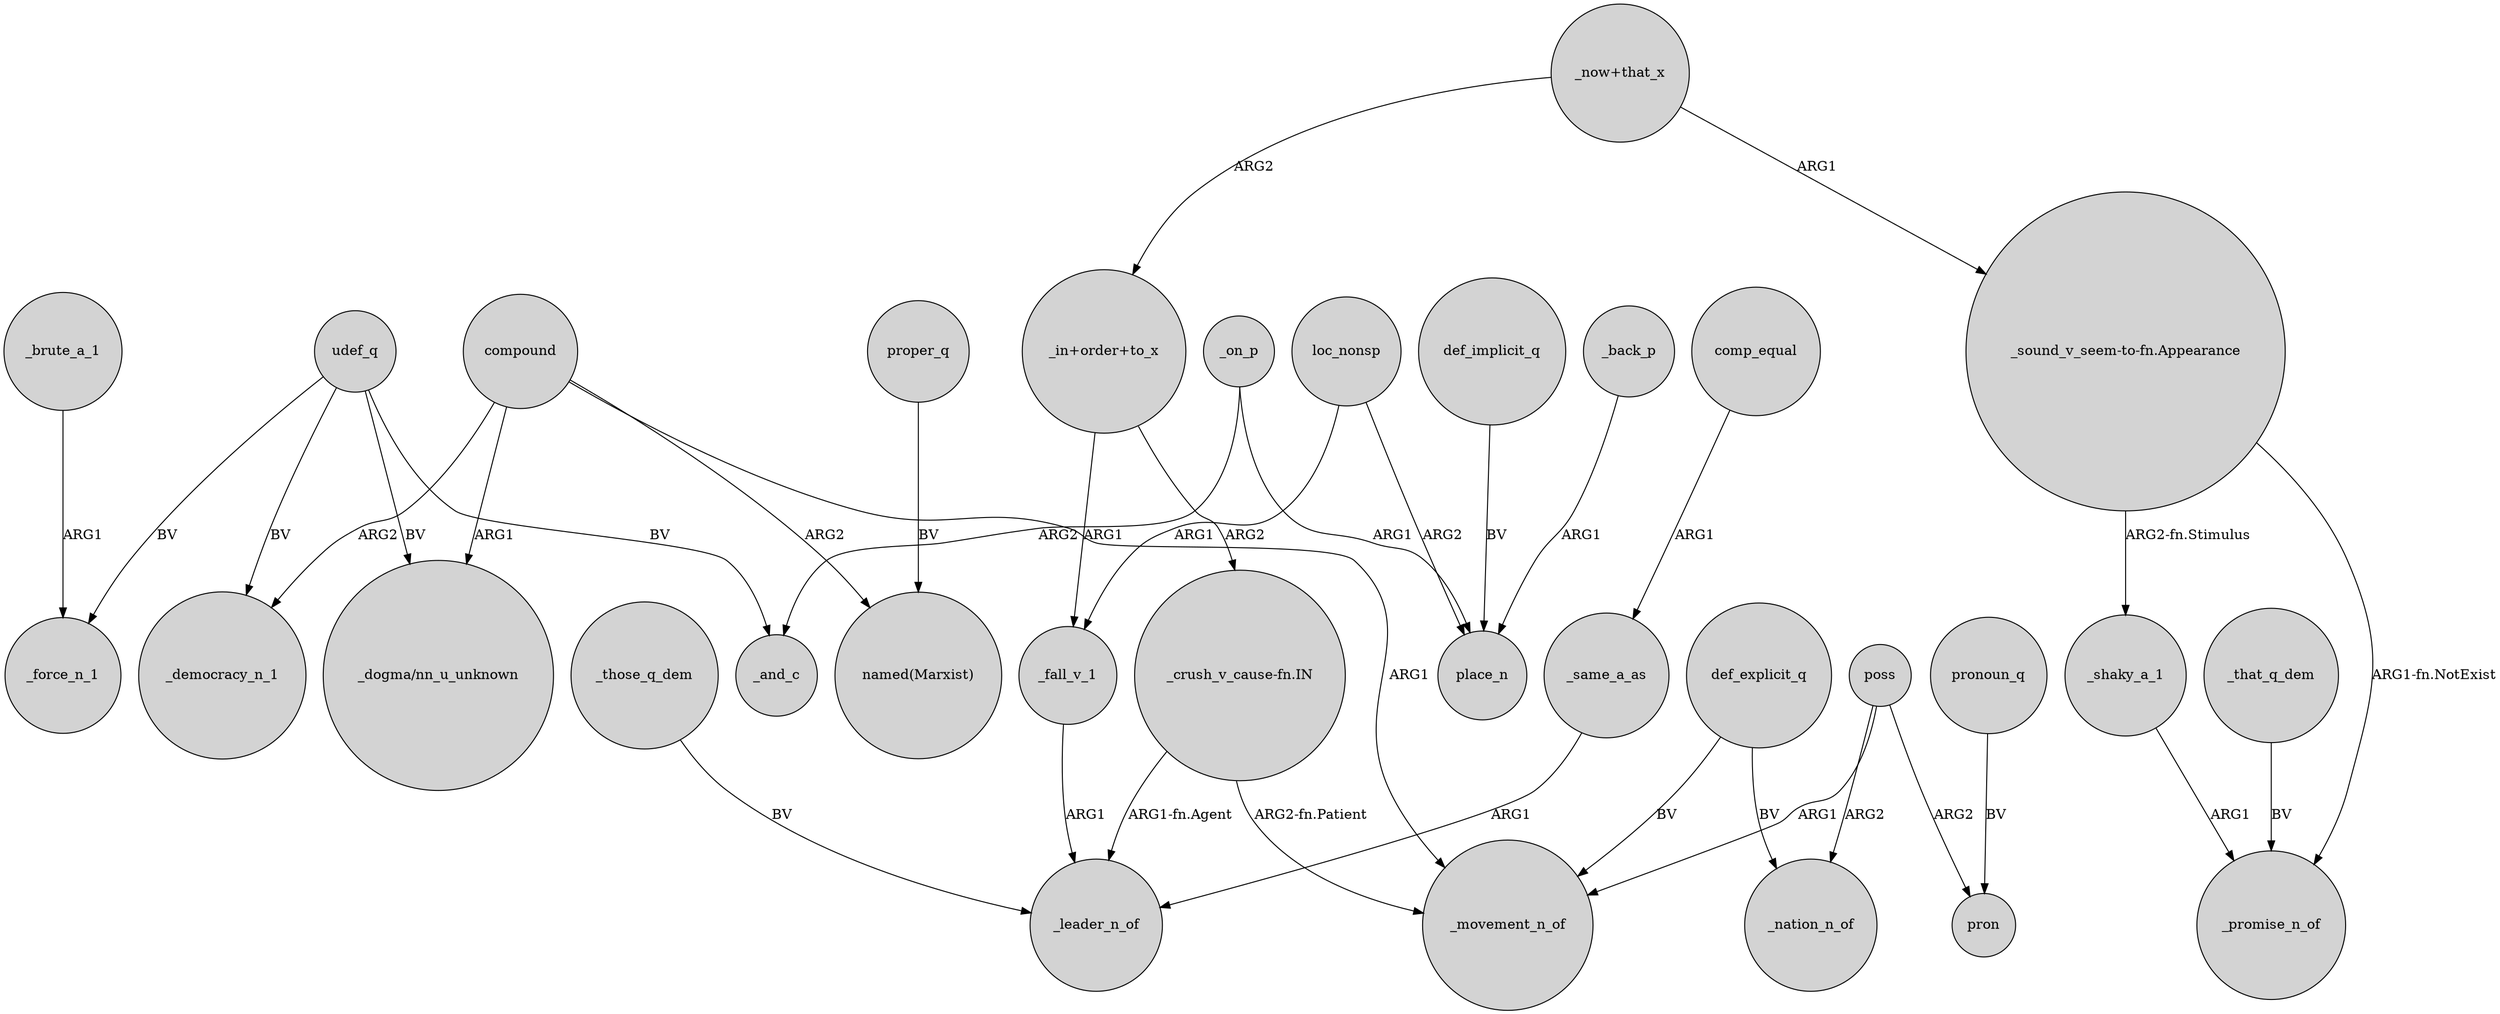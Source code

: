 digraph {
	node [shape=circle style=filled]
	compound -> "_dogma/nn_u_unknown" [label=ARG1]
	"_now+that_x" -> "_in+order+to_x" [label=ARG2]
	udef_q -> _force_n_1 [label=BV]
	"_now+that_x" -> "_sound_v_seem-to-fn.Appearance" [label=ARG1]
	poss -> pron [label=ARG2]
	"_in+order+to_x" -> "_crush_v_cause-fn.IN" [label=ARG2]
	loc_nonsp -> _fall_v_1 [label=ARG1]
	def_explicit_q -> _movement_n_of [label=BV]
	"_crush_v_cause-fn.IN" -> _movement_n_of [label="ARG2-fn.Patient"]
	_fall_v_1 -> _leader_n_of [label=ARG1]
	def_implicit_q -> place_n [label=BV]
	_same_a_as -> _leader_n_of [label=ARG1]
	def_explicit_q -> _nation_n_of [label=BV]
	pronoun_q -> pron [label=BV]
	compound -> _movement_n_of [label=ARG1]
	_shaky_a_1 -> _promise_n_of [label=ARG1]
	udef_q -> _democracy_n_1 [label=BV]
	comp_equal -> _same_a_as [label=ARG1]
	_that_q_dem -> _promise_n_of [label=BV]
	_on_p -> place_n [label=ARG1]
	"_crush_v_cause-fn.IN" -> _leader_n_of [label="ARG1-fn.Agent"]
	compound -> _democracy_n_1 [label=ARG2]
	poss -> _nation_n_of [label=ARG2]
	_brute_a_1 -> _force_n_1 [label=ARG1]
	poss -> _movement_n_of [label=ARG1]
	_on_p -> _and_c [label=ARG2]
	loc_nonsp -> place_n [label=ARG2]
	"_sound_v_seem-to-fn.Appearance" -> _promise_n_of [label="ARG1-fn.NotExist"]
	_back_p -> place_n [label=ARG1]
	_those_q_dem -> _leader_n_of [label=BV]
	udef_q -> "_dogma/nn_u_unknown" [label=BV]
	"_in+order+to_x" -> _fall_v_1 [label=ARG1]
	proper_q -> "named(Marxist)" [label=BV]
	udef_q -> _and_c [label=BV]
	"_sound_v_seem-to-fn.Appearance" -> _shaky_a_1 [label="ARG2-fn.Stimulus"]
	compound -> "named(Marxist)" [label=ARG2]
}
